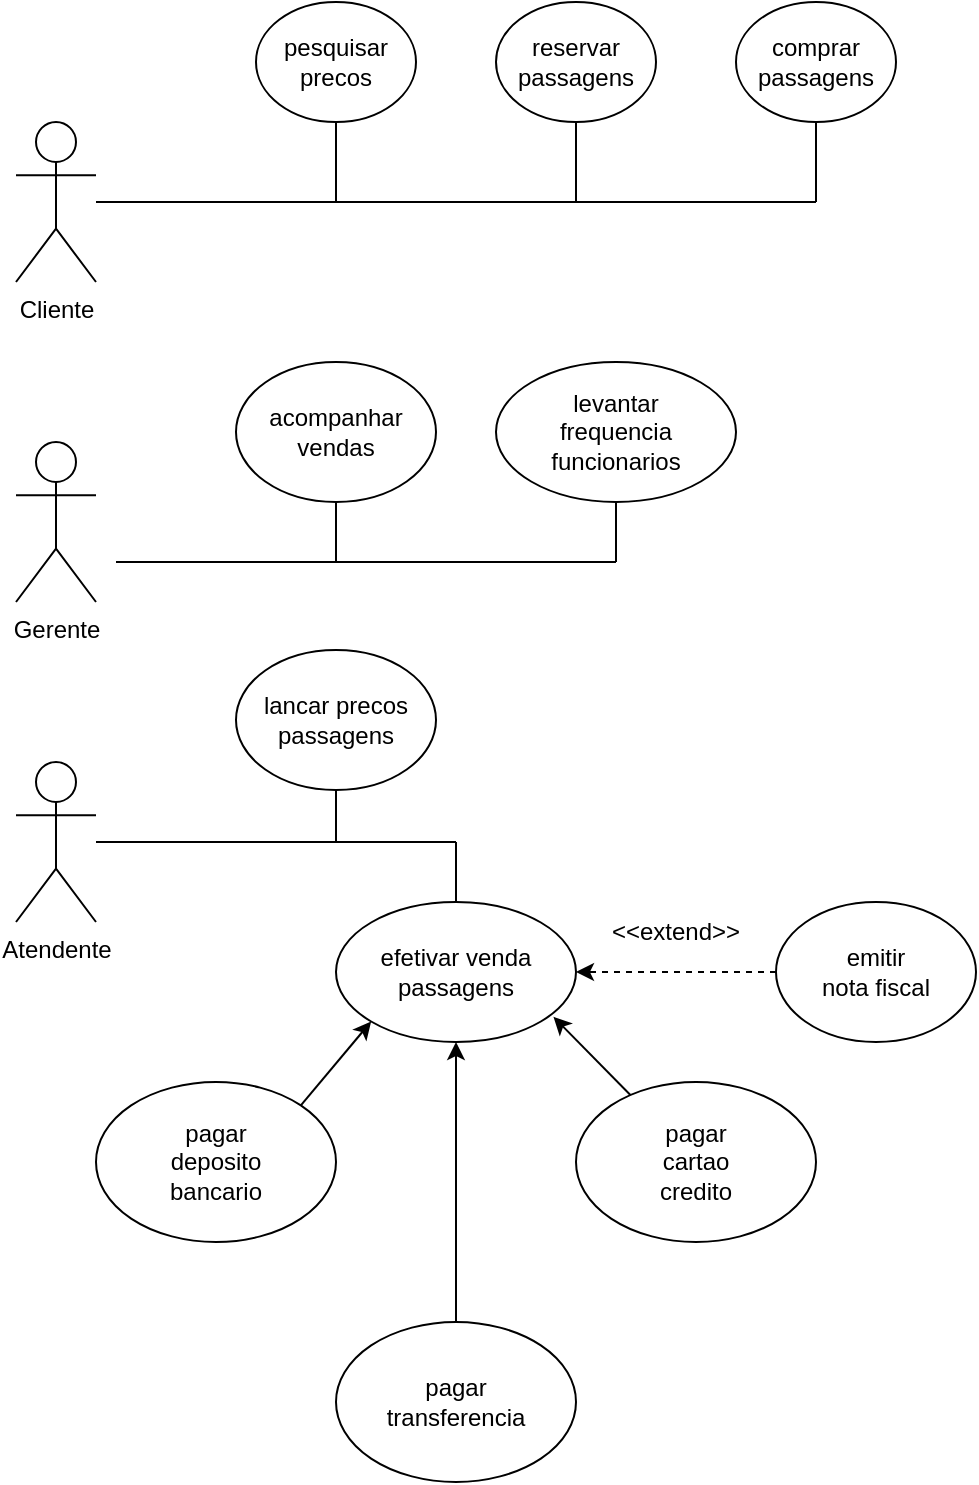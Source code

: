 <mxfile version="24.2.1" type="device">
  <diagram name="Page-1" id="WdRzlpsvn2Tba9XeZmaN">
    <mxGraphModel dx="1518" dy="844" grid="1" gridSize="10" guides="1" tooltips="1" connect="1" arrows="1" fold="1" page="1" pageScale="1" pageWidth="1169" pageHeight="827" background="none" math="0" shadow="0">
      <root>
        <mxCell id="0" />
        <mxCell id="1" parent="0" />
        <mxCell id="n87EDvqpTR0pAGlPv8mh-90" value="Cliente" style="shape=umlActor;verticalLabelPosition=bottom;verticalAlign=top;html=1;outlineConnect=0;" vertex="1" parent="1">
          <mxGeometry x="80" y="80" width="40" height="80" as="geometry" />
        </mxCell>
        <mxCell id="n87EDvqpTR0pAGlPv8mh-91" value="&lt;div&gt;pesquisar&lt;/div&gt;&lt;div&gt;precos&lt;br&gt;&lt;/div&gt;" style="ellipse;whiteSpace=wrap;html=1;" vertex="1" parent="1">
          <mxGeometry x="200" y="20" width="80" height="60" as="geometry" />
        </mxCell>
        <mxCell id="n87EDvqpTR0pAGlPv8mh-92" value="&lt;div&gt;reservar&lt;/div&gt;&lt;div&gt;passagens&lt;br&gt;&lt;/div&gt;" style="ellipse;whiteSpace=wrap;html=1;" vertex="1" parent="1">
          <mxGeometry x="320" y="20" width="80" height="60" as="geometry" />
        </mxCell>
        <mxCell id="n87EDvqpTR0pAGlPv8mh-93" value="comprar passagens" style="ellipse;whiteSpace=wrap;html=1;" vertex="1" parent="1">
          <mxGeometry x="440" y="20" width="80" height="60" as="geometry" />
        </mxCell>
        <mxCell id="n87EDvqpTR0pAGlPv8mh-94" value="" style="endArrow=none;html=1;rounded=0;" edge="1" parent="1" source="n87EDvqpTR0pAGlPv8mh-90">
          <mxGeometry width="50" height="50" relative="1" as="geometry">
            <mxPoint x="320" y="150" as="sourcePoint" />
            <mxPoint x="480" y="120" as="targetPoint" />
          </mxGeometry>
        </mxCell>
        <mxCell id="n87EDvqpTR0pAGlPv8mh-95" value="" style="endArrow=none;html=1;rounded=0;entryX=0.5;entryY=1;entryDx=0;entryDy=0;" edge="1" parent="1" target="n87EDvqpTR0pAGlPv8mh-91">
          <mxGeometry width="50" height="50" relative="1" as="geometry">
            <mxPoint x="240" y="120" as="sourcePoint" />
            <mxPoint x="370" y="100" as="targetPoint" />
          </mxGeometry>
        </mxCell>
        <mxCell id="n87EDvqpTR0pAGlPv8mh-96" value="" style="endArrow=none;html=1;rounded=0;entryX=0.5;entryY=1;entryDx=0;entryDy=0;" edge="1" parent="1" target="n87EDvqpTR0pAGlPv8mh-93">
          <mxGeometry width="50" height="50" relative="1" as="geometry">
            <mxPoint x="480" y="120" as="sourcePoint" />
            <mxPoint x="370" y="100" as="targetPoint" />
          </mxGeometry>
        </mxCell>
        <mxCell id="n87EDvqpTR0pAGlPv8mh-97" value="" style="endArrow=none;html=1;rounded=0;entryX=0.5;entryY=1;entryDx=0;entryDy=0;" edge="1" parent="1" target="n87EDvqpTR0pAGlPv8mh-92">
          <mxGeometry width="50" height="50" relative="1" as="geometry">
            <mxPoint x="360" y="120" as="sourcePoint" />
            <mxPoint x="370" y="100" as="targetPoint" />
          </mxGeometry>
        </mxCell>
        <mxCell id="n87EDvqpTR0pAGlPv8mh-99" value="Gerente" style="shape=umlActor;verticalLabelPosition=bottom;verticalAlign=top;html=1;outlineConnect=0;" vertex="1" parent="1">
          <mxGeometry x="80" y="240" width="40" height="80" as="geometry" />
        </mxCell>
        <mxCell id="n87EDvqpTR0pAGlPv8mh-104" value="&lt;div&gt;acompanhar&lt;/div&gt;&lt;div&gt;vendas&lt;br&gt;&lt;/div&gt;" style="ellipse;whiteSpace=wrap;html=1;" vertex="1" parent="1">
          <mxGeometry x="190" y="200" width="100" height="70" as="geometry" />
        </mxCell>
        <mxCell id="n87EDvqpTR0pAGlPv8mh-105" value="&lt;div&gt;levantar&lt;/div&gt;&lt;div&gt;frequencia&lt;/div&gt;&lt;div&gt;funcionarios&lt;br&gt;&lt;/div&gt;" style="ellipse;whiteSpace=wrap;html=1;" vertex="1" parent="1">
          <mxGeometry x="320" y="200" width="120" height="70" as="geometry" />
        </mxCell>
        <mxCell id="n87EDvqpTR0pAGlPv8mh-106" value="" style="endArrow=none;html=1;rounded=0;" edge="1" parent="1">
          <mxGeometry width="50" height="50" relative="1" as="geometry">
            <mxPoint x="130" y="300" as="sourcePoint" />
            <mxPoint x="380" y="300" as="targetPoint" />
          </mxGeometry>
        </mxCell>
        <mxCell id="n87EDvqpTR0pAGlPv8mh-107" value="" style="endArrow=none;html=1;rounded=0;entryX=0.5;entryY=1;entryDx=0;entryDy=0;" edge="1" parent="1" target="n87EDvqpTR0pAGlPv8mh-104">
          <mxGeometry width="50" height="50" relative="1" as="geometry">
            <mxPoint x="240" y="300" as="sourcePoint" />
            <mxPoint x="300" y="200" as="targetPoint" />
          </mxGeometry>
        </mxCell>
        <mxCell id="n87EDvqpTR0pAGlPv8mh-108" value="" style="endArrow=none;html=1;rounded=0;entryX=0.5;entryY=1;entryDx=0;entryDy=0;" edge="1" parent="1" target="n87EDvqpTR0pAGlPv8mh-105">
          <mxGeometry width="50" height="50" relative="1" as="geometry">
            <mxPoint x="380" y="300" as="sourcePoint" />
            <mxPoint x="300" y="200" as="targetPoint" />
          </mxGeometry>
        </mxCell>
        <mxCell id="n87EDvqpTR0pAGlPv8mh-109" value="Atendente" style="shape=umlActor;verticalLabelPosition=bottom;verticalAlign=top;html=1;outlineConnect=0;" vertex="1" parent="1">
          <mxGeometry x="80" y="400" width="40" height="80" as="geometry" />
        </mxCell>
        <mxCell id="n87EDvqpTR0pAGlPv8mh-111" value="&lt;div&gt;lancar precos&lt;/div&gt;&lt;div&gt;passagens&lt;br&gt;&lt;/div&gt;" style="ellipse;whiteSpace=wrap;html=1;" vertex="1" parent="1">
          <mxGeometry x="190" y="344" width="100" height="70" as="geometry" />
        </mxCell>
        <mxCell id="n87EDvqpTR0pAGlPv8mh-112" value="&lt;div&gt;efetivar venda&lt;/div&gt;&lt;div&gt;passagens&lt;br&gt;&lt;/div&gt;" style="ellipse;whiteSpace=wrap;html=1;" vertex="1" parent="1">
          <mxGeometry x="240" y="470" width="120" height="70" as="geometry" />
        </mxCell>
        <mxCell id="n87EDvqpTR0pAGlPv8mh-113" value="" style="endArrow=none;html=1;rounded=0;" edge="1" parent="1" source="n87EDvqpTR0pAGlPv8mh-109">
          <mxGeometry width="50" height="50" relative="1" as="geometry">
            <mxPoint x="290" y="430" as="sourcePoint" />
            <mxPoint x="300" y="440" as="targetPoint" />
          </mxGeometry>
        </mxCell>
        <mxCell id="n87EDvqpTR0pAGlPv8mh-114" value="" style="endArrow=none;html=1;rounded=0;exitX=0.5;exitY=0;exitDx=0;exitDy=0;" edge="1" parent="1" source="n87EDvqpTR0pAGlPv8mh-112">
          <mxGeometry width="50" height="50" relative="1" as="geometry">
            <mxPoint x="290" y="460" as="sourcePoint" />
            <mxPoint x="300" y="440" as="targetPoint" />
          </mxGeometry>
        </mxCell>
        <mxCell id="n87EDvqpTR0pAGlPv8mh-115" value="" style="endArrow=none;html=1;rounded=0;entryX=0.5;entryY=1;entryDx=0;entryDy=0;" edge="1" parent="1" target="n87EDvqpTR0pAGlPv8mh-111">
          <mxGeometry width="50" height="50" relative="1" as="geometry">
            <mxPoint x="240" y="440" as="sourcePoint" />
            <mxPoint x="240" y="410" as="targetPoint" />
          </mxGeometry>
        </mxCell>
        <mxCell id="n87EDvqpTR0pAGlPv8mh-116" value="&lt;div&gt;emitir&lt;/div&gt;&lt;div&gt;nota fiscal&lt;br&gt;&lt;/div&gt;" style="ellipse;whiteSpace=wrap;html=1;" vertex="1" parent="1">
          <mxGeometry x="460" y="470" width="100" height="70" as="geometry" />
        </mxCell>
        <mxCell id="n87EDvqpTR0pAGlPv8mh-117" value="" style="endArrow=classic;html=1;rounded=0;entryX=1;entryY=0.5;entryDx=0;entryDy=0;exitX=0;exitY=0.5;exitDx=0;exitDy=0;dashed=1;" edge="1" parent="1" source="n87EDvqpTR0pAGlPv8mh-116" target="n87EDvqpTR0pAGlPv8mh-112">
          <mxGeometry width="50" height="50" relative="1" as="geometry">
            <mxPoint x="310" y="440" as="sourcePoint" />
            <mxPoint x="360" y="390" as="targetPoint" />
          </mxGeometry>
        </mxCell>
        <mxCell id="n87EDvqpTR0pAGlPv8mh-118" value="&amp;lt;&amp;lt;extend&amp;gt;&amp;gt;" style="text;html=1;align=center;verticalAlign=middle;whiteSpace=wrap;rounded=0;" vertex="1" parent="1">
          <mxGeometry x="380" y="470" width="60" height="30" as="geometry" />
        </mxCell>
        <mxCell id="n87EDvqpTR0pAGlPv8mh-119" value="&lt;div&gt;pagar&lt;/div&gt;&lt;div&gt;deposito&lt;/div&gt;&lt;div&gt;bancario&lt;br&gt;&lt;/div&gt;" style="ellipse;whiteSpace=wrap;html=1;" vertex="1" parent="1">
          <mxGeometry x="120" y="560" width="120" height="80" as="geometry" />
        </mxCell>
        <mxCell id="n87EDvqpTR0pAGlPv8mh-120" value="&lt;div&gt;pagar&lt;/div&gt;&lt;div&gt;cartao&lt;/div&gt;&lt;div&gt;credito&lt;br&gt;&lt;/div&gt;" style="ellipse;whiteSpace=wrap;html=1;" vertex="1" parent="1">
          <mxGeometry x="360" y="560" width="120" height="80" as="geometry" />
        </mxCell>
        <mxCell id="n87EDvqpTR0pAGlPv8mh-121" value="&lt;div&gt;pagar&lt;/div&gt;&lt;div&gt;transferencia&lt;br&gt;&lt;/div&gt;" style="ellipse;whiteSpace=wrap;html=1;" vertex="1" parent="1">
          <mxGeometry x="240" y="680" width="120" height="80" as="geometry" />
        </mxCell>
        <mxCell id="n87EDvqpTR0pAGlPv8mh-122" value="" style="endArrow=classic;html=1;rounded=0;entryX=0.5;entryY=1;entryDx=0;entryDy=0;exitX=0.5;exitY=0;exitDx=0;exitDy=0;" edge="1" parent="1" source="n87EDvqpTR0pAGlPv8mh-121" target="n87EDvqpTR0pAGlPv8mh-112">
          <mxGeometry width="50" height="50" relative="1" as="geometry">
            <mxPoint x="310" y="630" as="sourcePoint" />
            <mxPoint x="360" y="580" as="targetPoint" />
          </mxGeometry>
        </mxCell>
        <mxCell id="n87EDvqpTR0pAGlPv8mh-124" value="" style="endArrow=classic;html=1;rounded=0;entryX=0;entryY=1;entryDx=0;entryDy=0;exitX=1;exitY=0;exitDx=0;exitDy=0;" edge="1" parent="1" source="n87EDvqpTR0pAGlPv8mh-119" target="n87EDvqpTR0pAGlPv8mh-112">
          <mxGeometry width="50" height="50" relative="1" as="geometry">
            <mxPoint x="300" y="630" as="sourcePoint" />
            <mxPoint x="350" y="580" as="targetPoint" />
          </mxGeometry>
        </mxCell>
        <mxCell id="n87EDvqpTR0pAGlPv8mh-125" value="" style="endArrow=classic;html=1;rounded=0;entryX=0.906;entryY=0.82;entryDx=0;entryDy=0;entryPerimeter=0;" edge="1" parent="1" source="n87EDvqpTR0pAGlPv8mh-120" target="n87EDvqpTR0pAGlPv8mh-112">
          <mxGeometry width="50" height="50" relative="1" as="geometry">
            <mxPoint x="300" y="630" as="sourcePoint" />
            <mxPoint x="350" y="580" as="targetPoint" />
          </mxGeometry>
        </mxCell>
      </root>
    </mxGraphModel>
  </diagram>
</mxfile>
